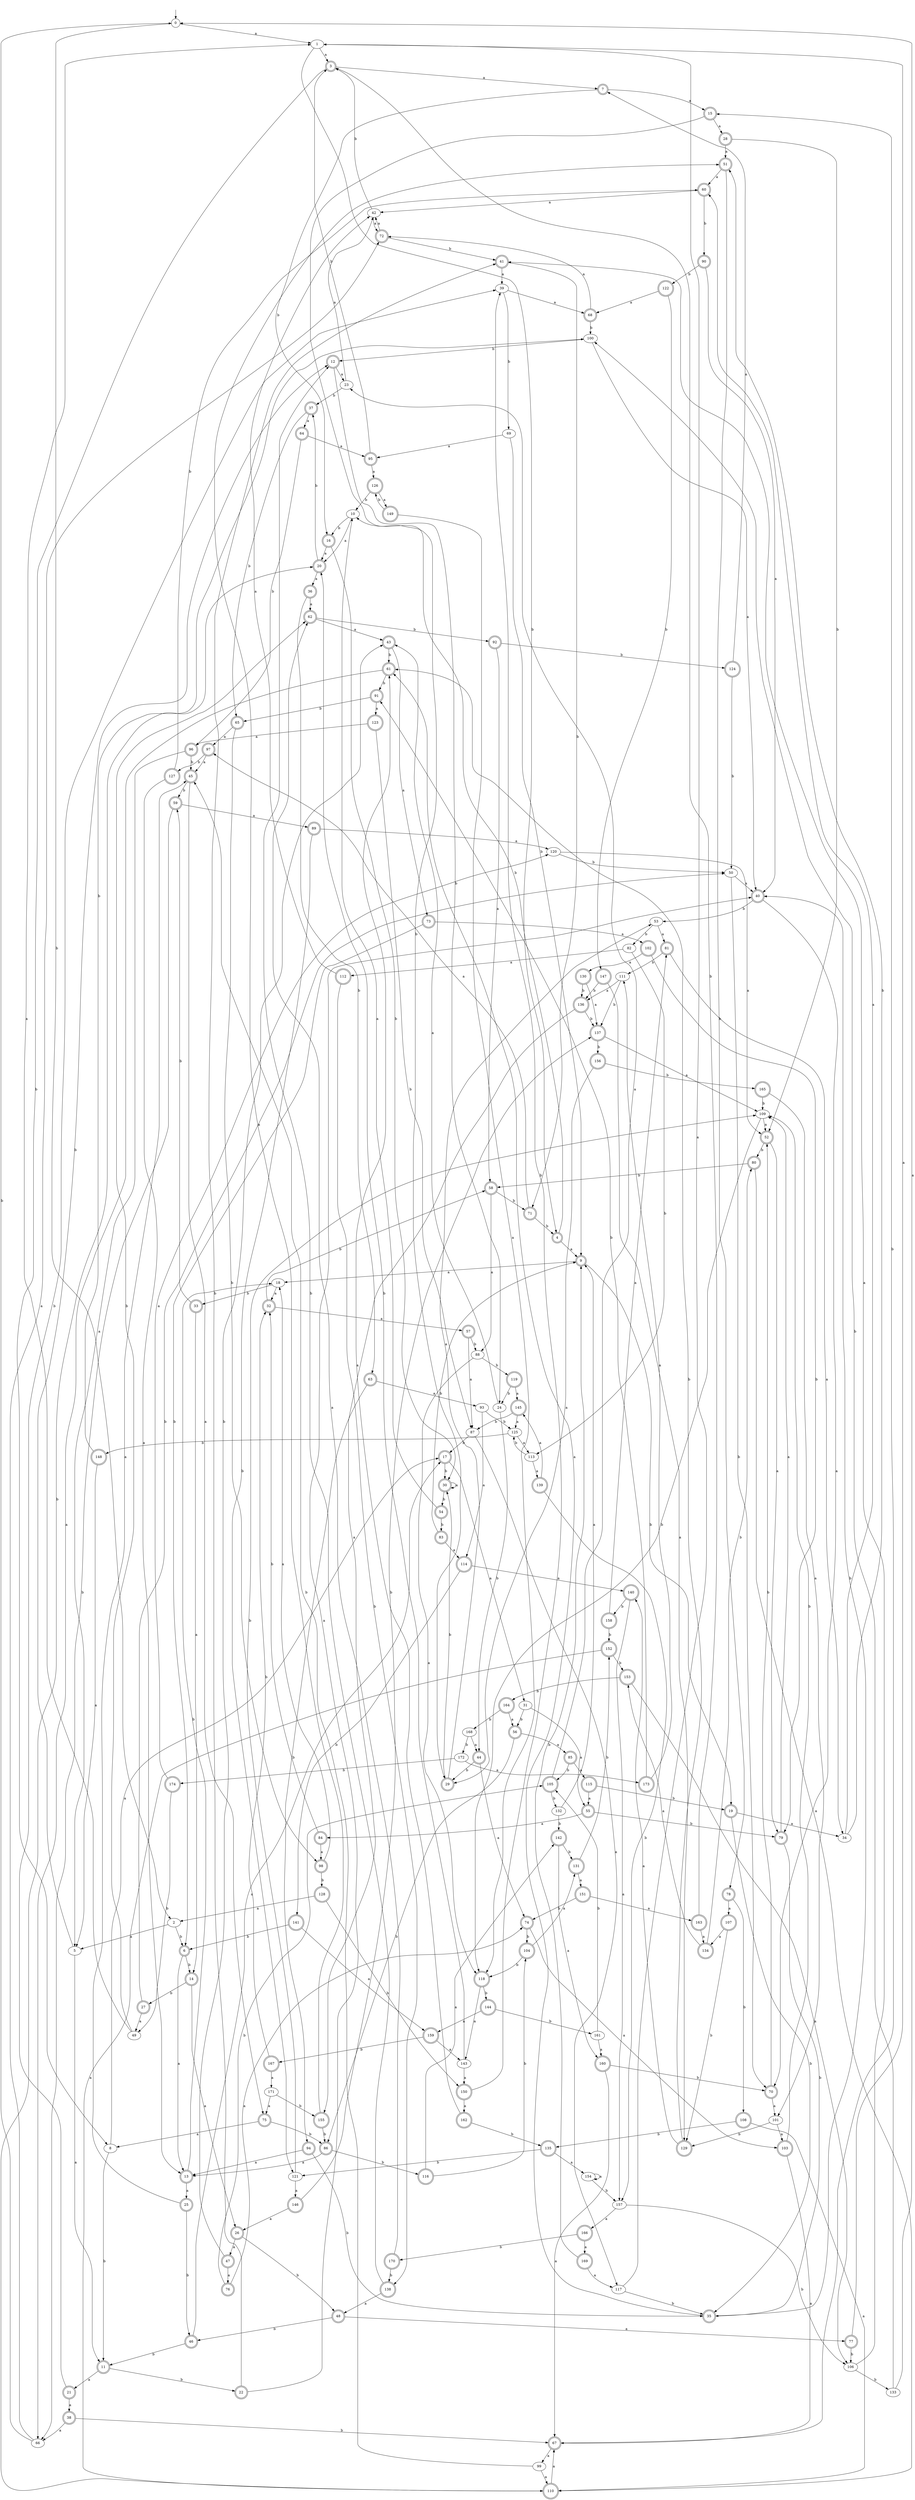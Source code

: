digraph RandomDFA {
  __start0 [label="", shape=none];
  __start0 -> 0 [label=""];
  0 [shape=circle]
  0 -> 1 [label="a"]
  0 -> 2 [label="b"]
  1
  1 -> 3 [label="a"]
  1 -> 4 [label="b"]
  2
  2 -> 5 [label="a"]
  2 -> 6 [label="b"]
  3 [shape=doublecircle]
  3 -> 7 [label="a"]
  3 -> 8 [label="b"]
  4 [shape=doublecircle]
  4 -> 9 [label="a"]
  4 -> 10 [label="b"]
  5
  5 -> 11 [label="a"]
  5 -> 12 [label="b"]
  6 [shape=doublecircle]
  6 -> 13 [label="a"]
  6 -> 14 [label="b"]
  7 [shape=doublecircle]
  7 -> 15 [label="a"]
  7 -> 16 [label="b"]
  8
  8 -> 17 [label="a"]
  8 -> 11 [label="b"]
  9 [shape=doublecircle]
  9 -> 18 [label="a"]
  9 -> 19 [label="b"]
  10
  10 -> 20 [label="a"]
  10 -> 16 [label="b"]
  11 [shape=doublecircle]
  11 -> 21 [label="a"]
  11 -> 22 [label="b"]
  12 [shape=doublecircle]
  12 -> 23 [label="a"]
  12 -> 24 [label="b"]
  13 [shape=doublecircle]
  13 -> 25 [label="a"]
  13 -> 18 [label="b"]
  14 [shape=doublecircle]
  14 -> 26 [label="a"]
  14 -> 27 [label="b"]
  15 [shape=doublecircle]
  15 -> 28 [label="a"]
  15 -> 29 [label="b"]
  16 [shape=doublecircle]
  16 -> 20 [label="a"]
  16 -> 30 [label="b"]
  17 [shape=doublecircle]
  17 -> 31 [label="a"]
  17 -> 30 [label="b"]
  18
  18 -> 32 [label="a"]
  18 -> 33 [label="b"]
  19 [shape=doublecircle]
  19 -> 34 [label="a"]
  19 -> 35 [label="b"]
  20 [shape=doublecircle]
  20 -> 36 [label="a"]
  20 -> 37 [label="b"]
  21 [shape=doublecircle]
  21 -> 38 [label="a"]
  21 -> 39 [label="b"]
  22 [shape=doublecircle]
  22 -> 40 [label="a"]
  22 -> 41 [label="b"]
  23
  23 -> 42 [label="a"]
  23 -> 37 [label="b"]
  24
  24 -> 43 [label="a"]
  24 -> 44 [label="b"]
  25 [shape=doublecircle]
  25 -> 45 [label="a"]
  25 -> 46 [label="b"]
  26 [shape=doublecircle]
  26 -> 47 [label="a"]
  26 -> 48 [label="b"]
  27 [shape=doublecircle]
  27 -> 49 [label="a"]
  27 -> 50 [label="b"]
  28 [shape=doublecircle]
  28 -> 51 [label="a"]
  28 -> 52 [label="b"]
  29 [shape=doublecircle]
  29 -> 53 [label="a"]
  29 -> 30 [label="b"]
  30 [shape=doublecircle]
  30 -> 30 [label="a"]
  30 -> 54 [label="b"]
  31
  31 -> 55 [label="a"]
  31 -> 56 [label="b"]
  32 [shape=doublecircle]
  32 -> 57 [label="a"]
  32 -> 58 [label="b"]
  33 [shape=doublecircle]
  33 -> 14 [label="a"]
  33 -> 59 [label="b"]
  34
  34 -> 60 [label="a"]
  34 -> 51 [label="b"]
  35 [shape=doublecircle]
  35 -> 61 [label="a"]
  35 -> 40 [label="b"]
  36 [shape=doublecircle]
  36 -> 62 [label="a"]
  36 -> 63 [label="b"]
  37 [shape=doublecircle]
  37 -> 64 [label="a"]
  37 -> 65 [label="b"]
  38 [shape=doublecircle]
  38 -> 66 [label="a"]
  38 -> 67 [label="b"]
  39
  39 -> 68 [label="a"]
  39 -> 69 [label="b"]
  40 [shape=doublecircle]
  40 -> 70 [label="a"]
  40 -> 53 [label="b"]
  41 [shape=doublecircle]
  41 -> 39 [label="a"]
  41 -> 71 [label="b"]
  42
  42 -> 72 [label="a"]
  42 -> 3 [label="b"]
  43 [shape=doublecircle]
  43 -> 73 [label="a"]
  43 -> 61 [label="b"]
  44 [shape=doublecircle]
  44 -> 74 [label="a"]
  44 -> 29 [label="b"]
  45 [shape=doublecircle]
  45 -> 75 [label="a"]
  45 -> 59 [label="b"]
  46 [shape=doublecircle]
  46 -> 17 [label="a"]
  46 -> 11 [label="b"]
  47 [shape=doublecircle]
  47 -> 76 [label="a"]
  47 -> 43 [label="b"]
  48 [shape=doublecircle]
  48 -> 77 [label="a"]
  48 -> 46 [label="b"]
  49
  49 -> 1 [label="a"]
  49 -> 62 [label="b"]
  50
  50 -> 40 [label="a"]
  50 -> 70 [label="b"]
  51 [shape=doublecircle]
  51 -> 60 [label="a"]
  51 -> 78 [label="b"]
  52 [shape=doublecircle]
  52 -> 79 [label="a"]
  52 -> 80 [label="b"]
  53
  53 -> 81 [label="a"]
  53 -> 82 [label="b"]
  54 [shape=doublecircle]
  54 -> 10 [label="a"]
  54 -> 83 [label="b"]
  55 [shape=doublecircle]
  55 -> 84 [label="a"]
  55 -> 79 [label="b"]
  56 [shape=doublecircle]
  56 -> 85 [label="a"]
  56 -> 86 [label="b"]
  57 [shape=doublecircle]
  57 -> 87 [label="a"]
  57 -> 88 [label="b"]
  58 [shape=doublecircle]
  58 -> 88 [label="a"]
  58 -> 71 [label="b"]
  59 [shape=doublecircle]
  59 -> 89 [label="a"]
  59 -> 66 [label="b"]
  60 [shape=doublecircle]
  60 -> 42 [label="a"]
  60 -> 90 [label="b"]
  61 [shape=doublecircle]
  61 -> 66 [label="a"]
  61 -> 91 [label="b"]
  62 [shape=doublecircle]
  62 -> 43 [label="a"]
  62 -> 92 [label="b"]
  63 [shape=doublecircle]
  63 -> 93 [label="a"]
  63 -> 94 [label="b"]
  64 [shape=doublecircle]
  64 -> 95 [label="a"]
  64 -> 96 [label="b"]
  65 [shape=doublecircle]
  65 -> 97 [label="a"]
  65 -> 98 [label="b"]
  66
  66 -> 72 [label="a"]
  66 -> 0 [label="b"]
  67 [shape=doublecircle]
  67 -> 99 [label="a"]
  67 -> 15 [label="b"]
  68 [shape=doublecircle]
  68 -> 72 [label="a"]
  68 -> 100 [label="b"]
  69
  69 -> 95 [label="a"]
  69 -> 9 [label="b"]
  70 [shape=doublecircle]
  70 -> 101 [label="a"]
  70 -> 52 [label="b"]
  71 [shape=doublecircle]
  71 -> 97 [label="a"]
  71 -> 4 [label="b"]
  72 [shape=doublecircle]
  72 -> 42 [label="a"]
  72 -> 41 [label="b"]
  73 [shape=doublecircle]
  73 -> 102 [label="a"]
  73 -> 6 [label="b"]
  74 [shape=doublecircle]
  74 -> 103 [label="a"]
  74 -> 104 [label="b"]
  75 [shape=doublecircle]
  75 -> 8 [label="a"]
  75 -> 86 [label="b"]
  76 [shape=doublecircle]
  76 -> 74 [label="a"]
  76 -> 105 [label="b"]
  77 [shape=doublecircle]
  77 -> 1 [label="a"]
  77 -> 106 [label="b"]
  78 [shape=doublecircle]
  78 -> 107 [label="a"]
  78 -> 108 [label="b"]
  79 [shape=doublecircle]
  79 -> 109 [label="a"]
  79 -> 35 [label="b"]
  80 [shape=doublecircle]
  80 -> 110 [label="a"]
  80 -> 58 [label="b"]
  81 [shape=doublecircle]
  81 -> 34 [label="a"]
  81 -> 111 [label="b"]
  82
  82 -> 112 [label="a"]
  82 -> 113 [label="b"]
  83 [shape=doublecircle]
  83 -> 114 [label="a"]
  83 -> 9 [label="b"]
  84 [shape=doublecircle]
  84 -> 98 [label="a"]
  84 -> 32 [label="b"]
  85 [shape=doublecircle]
  85 -> 115 [label="a"]
  85 -> 105 [label="b"]
  86 [shape=doublecircle]
  86 -> 13 [label="a"]
  86 -> 116 [label="b"]
  87
  87 -> 117 [label="a"]
  87 -> 17 [label="b"]
  88
  88 -> 118 [label="a"]
  88 -> 119 [label="b"]
  89 [shape=doublecircle]
  89 -> 120 [label="a"]
  89 -> 121 [label="b"]
  90 [shape=doublecircle]
  90 -> 40 [label="a"]
  90 -> 122 [label="b"]
  91 [shape=doublecircle]
  91 -> 123 [label="a"]
  91 -> 65 [label="b"]
  92 [shape=doublecircle]
  92 -> 58 [label="a"]
  92 -> 124 [label="b"]
  93
  93 -> 114 [label="a"]
  93 -> 125 [label="b"]
  94 [shape=doublecircle]
  94 -> 13 [label="a"]
  94 -> 35 [label="b"]
  95 [shape=doublecircle]
  95 -> 126 [label="a"]
  95 -> 3 [label="b"]
  96 [shape=doublecircle]
  96 -> 5 [label="a"]
  96 -> 45 [label="b"]
  97 [shape=doublecircle]
  97 -> 45 [label="a"]
  97 -> 127 [label="b"]
  98 [shape=doublecircle]
  98 -> 18 [label="a"]
  98 -> 128 [label="b"]
  99
  99 -> 110 [label="a"]
  99 -> 45 [label="b"]
  100
  100 -> 40 [label="a"]
  100 -> 12 [label="b"]
  101
  101 -> 103 [label="a"]
  101 -> 129 [label="b"]
  102 [shape=doublecircle]
  102 -> 130 [label="a"]
  102 -> 79 [label="b"]
  103 [shape=doublecircle]
  103 -> 67 [label="a"]
  103 -> 109 [label="b"]
  104 [shape=doublecircle]
  104 -> 131 [label="a"]
  104 -> 118 [label="b"]
  105 [shape=doublecircle]
  105 -> 23 [label="a"]
  105 -> 132 [label="b"]
  106
  106 -> 41 [label="a"]
  106 -> 133 [label="b"]
  107 [shape=doublecircle]
  107 -> 134 [label="a"]
  107 -> 129 [label="b"]
  108 [shape=doublecircle]
  108 -> 110 [label="a"]
  108 -> 135 [label="b"]
  109
  109 -> 52 [label="a"]
  109 -> 118 [label="b"]
  110 [shape=doublecircle]
  110 -> 67 [label="a"]
  110 -> 20 [label="b"]
  111
  111 -> 136 [label="a"]
  111 -> 137 [label="b"]
  112 [shape=doublecircle]
  112 -> 42 [label="a"]
  112 -> 138 [label="b"]
  113
  113 -> 139 [label="a"]
  113 -> 125 [label="b"]
  114 [shape=doublecircle]
  114 -> 140 [label="a"]
  114 -> 141 [label="b"]
  115 [shape=doublecircle]
  115 -> 55 [label="a"]
  115 -> 19 [label="b"]
  116 [shape=doublecircle]
  116 -> 142 [label="a"]
  116 -> 104 [label="b"]
  117
  117 -> 1 [label="a"]
  117 -> 35 [label="b"]
  118 [shape=doublecircle]
  118 -> 143 [label="a"]
  118 -> 144 [label="b"]
  119 [shape=doublecircle]
  119 -> 145 [label="a"]
  119 -> 24 [label="b"]
  120
  120 -> 52 [label="a"]
  120 -> 50 [label="b"]
  121
  121 -> 146 [label="a"]
  121 -> 109 [label="b"]
  122 [shape=doublecircle]
  122 -> 68 [label="a"]
  122 -> 147 [label="b"]
  123 [shape=doublecircle]
  123 -> 96 [label="a"]
  123 -> 87 [label="b"]
  124 [shape=doublecircle]
  124 -> 7 [label="a"]
  124 -> 50 [label="b"]
  125
  125 -> 113 [label="a"]
  125 -> 148 [label="b"]
  126 [shape=doublecircle]
  126 -> 149 [label="a"]
  126 -> 10 [label="b"]
  127 [shape=doublecircle]
  127 -> 13 [label="a"]
  127 -> 60 [label="b"]
  128 [shape=doublecircle]
  128 -> 2 [label="a"]
  128 -> 150 [label="b"]
  129 [shape=doublecircle]
  129 -> 140 [label="a"]
  129 -> 61 [label="b"]
  130 [shape=doublecircle]
  130 -> 137 [label="a"]
  130 -> 136 [label="b"]
  131 [shape=doublecircle]
  131 -> 151 [label="a"]
  131 -> 152 [label="b"]
  132
  132 -> 9 [label="a"]
  132 -> 142 [label="b"]
  133
  133 -> 0 [label="a"]
  133 -> 100 [label="b"]
  134 [shape=doublecircle]
  134 -> 153 [label="a"]
  134 -> 80 [label="b"]
  135 [shape=doublecircle]
  135 -> 154 [label="a"]
  135 -> 121 [label="b"]
  136 [shape=doublecircle]
  136 -> 155 [label="a"]
  136 -> 137 [label="b"]
  137 [shape=doublecircle]
  137 -> 109 [label="a"]
  137 -> 156 [label="b"]
  138 [shape=doublecircle]
  138 -> 48 [label="a"]
  138 -> 12 [label="b"]
  139 [shape=doublecircle]
  139 -> 145 [label="a"]
  139 -> 157 [label="b"]
  140 [shape=doublecircle]
  140 -> 157 [label="a"]
  140 -> 158 [label="b"]
  141 [shape=doublecircle]
  141 -> 159 [label="a"]
  141 -> 6 [label="b"]
  142 [shape=doublecircle]
  142 -> 160 [label="a"]
  142 -> 131 [label="b"]
  143
  143 -> 150 [label="a"]
  143 -> 20 [label="b"]
  144 [shape=doublecircle]
  144 -> 159 [label="a"]
  144 -> 161 [label="b"]
  145 [shape=doublecircle]
  145 -> 125 [label="a"]
  145 -> 87 [label="b"]
  146 [shape=doublecircle]
  146 -> 26 [label="a"]
  146 -> 137 [label="b"]
  147 [shape=doublecircle]
  147 -> 129 [label="a"]
  147 -> 136 [label="b"]
  148 [shape=doublecircle]
  148 -> 5 [label="a"]
  148 -> 100 [label="b"]
  149 [shape=doublecircle]
  149 -> 118 [label="a"]
  149 -> 126 [label="b"]
  150 [shape=doublecircle]
  150 -> 162 [label="a"]
  150 -> 39 [label="b"]
  151 [shape=doublecircle]
  151 -> 163 [label="a"]
  151 -> 74 [label="b"]
  152 [shape=doublecircle]
  152 -> 110 [label="a"]
  152 -> 153 [label="b"]
  153 [shape=doublecircle]
  153 -> 106 [label="a"]
  153 -> 164 [label="b"]
  154
  154 -> 154 [label="a"]
  154 -> 157 [label="b"]
  155 [shape=doublecircle]
  155 -> 51 [label="a"]
  155 -> 86 [label="b"]
  156 [shape=doublecircle]
  156 -> 29 [label="a"]
  156 -> 165 [label="b"]
  157
  157 -> 166 [label="a"]
  157 -> 106 [label="b"]
  158 [shape=doublecircle]
  158 -> 81 [label="a"]
  158 -> 152 [label="b"]
  159 [shape=doublecircle]
  159 -> 143 [label="a"]
  159 -> 167 [label="b"]
  160 [shape=doublecircle]
  160 -> 67 [label="a"]
  160 -> 70 [label="b"]
  161
  161 -> 160 [label="a"]
  161 -> 105 [label="b"]
  162 [shape=doublecircle]
  162 -> 61 [label="a"]
  162 -> 135 [label="b"]
  163 [shape=doublecircle]
  163 -> 134 [label="a"]
  163 -> 3 [label="b"]
  164 [shape=doublecircle]
  164 -> 56 [label="a"]
  164 -> 168 [label="b"]
  165 [shape=doublecircle]
  165 -> 101 [label="a"]
  165 -> 109 [label="b"]
  166 [shape=doublecircle]
  166 -> 169 [label="a"]
  166 -> 170 [label="b"]
  167 [shape=doublecircle]
  167 -> 171 [label="a"]
  167 -> 32 [label="b"]
  168
  168 -> 44 [label="a"]
  168 -> 172 [label="b"]
  169 [shape=doublecircle]
  169 -> 117 [label="a"]
  169 -> 9 [label="b"]
  170 [shape=doublecircle]
  170 -> 62 [label="a"]
  170 -> 138 [label="b"]
  171
  171 -> 75 [label="a"]
  171 -> 155 [label="b"]
  172
  172 -> 173 [label="a"]
  172 -> 174 [label="b"]
  173 [shape=doublecircle]
  173 -> 111 [label="a"]
  173 -> 91 [label="b"]
  174 [shape=doublecircle]
  174 -> 120 [label="a"]
  174 -> 49 [label="b"]
}
